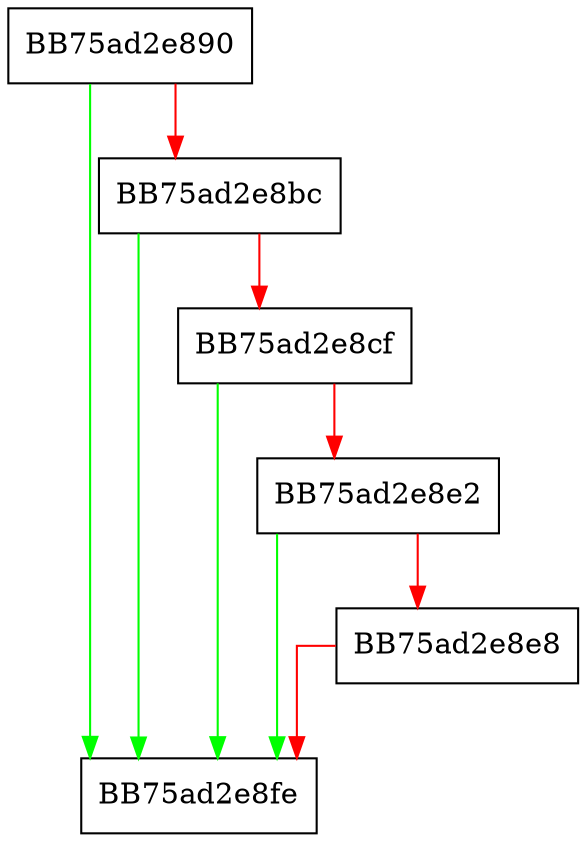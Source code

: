 digraph GetAttributePriority {
  node [shape="box"];
  graph [splines=ortho];
  BB75ad2e890 -> BB75ad2e8fe [color="green"];
  BB75ad2e890 -> BB75ad2e8bc [color="red"];
  BB75ad2e8bc -> BB75ad2e8fe [color="green"];
  BB75ad2e8bc -> BB75ad2e8cf [color="red"];
  BB75ad2e8cf -> BB75ad2e8fe [color="green"];
  BB75ad2e8cf -> BB75ad2e8e2 [color="red"];
  BB75ad2e8e2 -> BB75ad2e8fe [color="green"];
  BB75ad2e8e2 -> BB75ad2e8e8 [color="red"];
  BB75ad2e8e8 -> BB75ad2e8fe [color="red"];
}